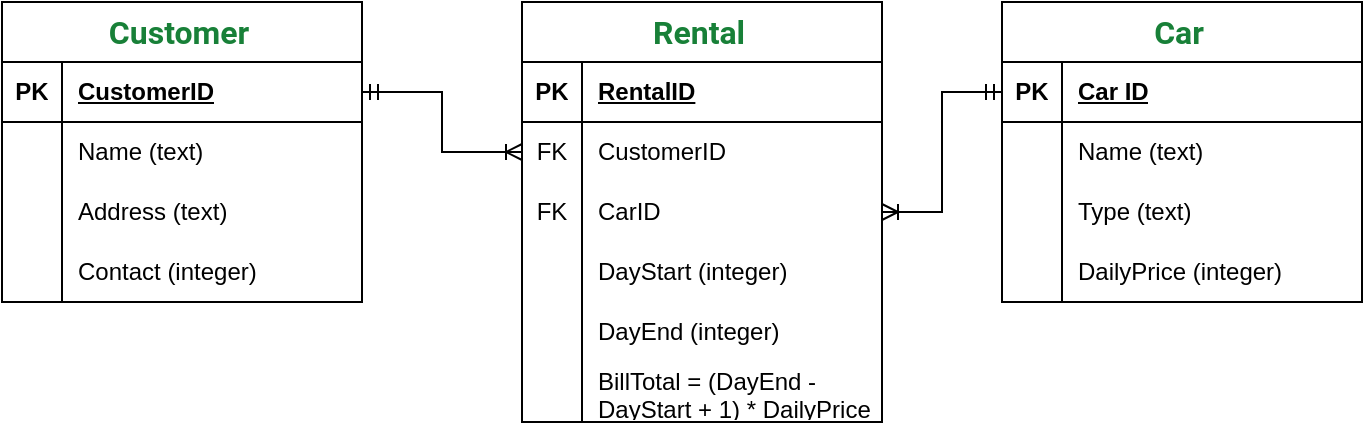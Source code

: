 <mxfile version="27.1.4">
  <diagram id="R2lEEEUBdFMjLlhIrx00" name="Page-1">
    <mxGraphModel dx="374" dy="476" grid="1" gridSize="10" guides="1" tooltips="1" connect="1" arrows="1" fold="1" page="1" pageScale="1" pageWidth="850" pageHeight="1100" math="0" shadow="0" extFonts="Permanent Marker^https://fonts.googleapis.com/css?family=Permanent+Marker">
      <root>
        <mxCell id="0" />
        <mxCell id="1" parent="0" />
        <mxCell id="LrMfDVfR69WhR_KNVoKg-1" value="&lt;span style=&quot;box-sizing: border-box; margin: 0px; padding: 0px; font-family: Roboto, sans-serif; font-size: 12pt; font-weight: 400; text-align: left; white-space-collapse: preserve; background-color: transparent; color: rgb(24, 128, 56);&quot;&gt;&lt;span style=&quot;box-sizing: border-box; margin: 0px; padding: 0px; font-variant-numeric: normal; font-variant-east-asian: normal; font-variant-alternates: normal; font-variant-position: normal; font-variant-emoji: normal; vertical-align: baseline; text-wrap-mode: wrap;&quot;&gt;&lt;span style=&quot;box-sizing: border-box; margin: 0px; padding: 0px; font-weight: bolder;&quot;&gt;Customer&lt;/span&gt;&lt;/span&gt;&lt;/span&gt;&lt;span style=&quot;box-sizing: border-box; margin: 0px; padding: 0px; font-family: Roboto, sans-serif; font-size: 12pt; font-weight: 400; text-align: left; white-space-collapse: preserve; background-color: transparent;&quot;&gt;&lt;span style=&quot;box-sizing: border-box; margin: 0px; padding: 0px; font-variant-numeric: normal; font-variant-east-asian: normal; font-variant-alternates: normal; font-variant-position: normal; font-variant-emoji: normal; vertical-align: baseline; text-wrap-mode: wrap;&quot;&gt; &lt;/span&gt;&lt;/span&gt;" style="shape=table;startSize=30;container=1;collapsible=1;childLayout=tableLayout;fixedRows=1;rowLines=0;fontStyle=1;align=center;resizeLast=1;html=1;" parent="1" vertex="1">
          <mxGeometry x="100" y="40" width="180" height="150" as="geometry" />
        </mxCell>
        <mxCell id="LrMfDVfR69WhR_KNVoKg-2" value="" style="shape=tableRow;horizontal=0;startSize=0;swimlaneHead=0;swimlaneBody=0;fillColor=none;collapsible=0;dropTarget=0;points=[[0,0.5],[1,0.5]];portConstraint=eastwest;top=0;left=0;right=0;bottom=1;" parent="LrMfDVfR69WhR_KNVoKg-1" vertex="1">
          <mxGeometry y="30" width="180" height="30" as="geometry" />
        </mxCell>
        <mxCell id="LrMfDVfR69WhR_KNVoKg-3" value="PK" style="shape=partialRectangle;connectable=0;fillColor=none;top=0;left=0;bottom=0;right=0;fontStyle=1;overflow=hidden;whiteSpace=wrap;html=1;" parent="LrMfDVfR69WhR_KNVoKg-2" vertex="1">
          <mxGeometry width="30" height="30" as="geometry">
            <mxRectangle width="30" height="30" as="alternateBounds" />
          </mxGeometry>
        </mxCell>
        <mxCell id="LrMfDVfR69WhR_KNVoKg-4" value="CustomerID" style="shape=partialRectangle;connectable=0;fillColor=none;top=0;left=0;bottom=0;right=0;align=left;spacingLeft=6;fontStyle=5;overflow=hidden;whiteSpace=wrap;html=1;" parent="LrMfDVfR69WhR_KNVoKg-2" vertex="1">
          <mxGeometry x="30" width="150" height="30" as="geometry">
            <mxRectangle width="150" height="30" as="alternateBounds" />
          </mxGeometry>
        </mxCell>
        <mxCell id="LrMfDVfR69WhR_KNVoKg-5" value="" style="shape=tableRow;horizontal=0;startSize=0;swimlaneHead=0;swimlaneBody=0;fillColor=none;collapsible=0;dropTarget=0;points=[[0,0.5],[1,0.5]];portConstraint=eastwest;top=0;left=0;right=0;bottom=0;" parent="LrMfDVfR69WhR_KNVoKg-1" vertex="1">
          <mxGeometry y="60" width="180" height="30" as="geometry" />
        </mxCell>
        <mxCell id="LrMfDVfR69WhR_KNVoKg-6" value="" style="shape=partialRectangle;connectable=0;fillColor=none;top=0;left=0;bottom=0;right=0;editable=1;overflow=hidden;whiteSpace=wrap;html=1;" parent="LrMfDVfR69WhR_KNVoKg-5" vertex="1">
          <mxGeometry width="30" height="30" as="geometry">
            <mxRectangle width="30" height="30" as="alternateBounds" />
          </mxGeometry>
        </mxCell>
        <mxCell id="LrMfDVfR69WhR_KNVoKg-7" value="Name (text)" style="shape=partialRectangle;connectable=0;fillColor=none;top=0;left=0;bottom=0;right=0;align=left;spacingLeft=6;overflow=hidden;whiteSpace=wrap;html=1;" parent="LrMfDVfR69WhR_KNVoKg-5" vertex="1">
          <mxGeometry x="30" width="150" height="30" as="geometry">
            <mxRectangle width="150" height="30" as="alternateBounds" />
          </mxGeometry>
        </mxCell>
        <mxCell id="LrMfDVfR69WhR_KNVoKg-8" value="" style="shape=tableRow;horizontal=0;startSize=0;swimlaneHead=0;swimlaneBody=0;fillColor=none;collapsible=0;dropTarget=0;points=[[0,0.5],[1,0.5]];portConstraint=eastwest;top=0;left=0;right=0;bottom=0;" parent="LrMfDVfR69WhR_KNVoKg-1" vertex="1">
          <mxGeometry y="90" width="180" height="30" as="geometry" />
        </mxCell>
        <mxCell id="LrMfDVfR69WhR_KNVoKg-9" value="" style="shape=partialRectangle;connectable=0;fillColor=none;top=0;left=0;bottom=0;right=0;editable=1;overflow=hidden;whiteSpace=wrap;html=1;" parent="LrMfDVfR69WhR_KNVoKg-8" vertex="1">
          <mxGeometry width="30" height="30" as="geometry">
            <mxRectangle width="30" height="30" as="alternateBounds" />
          </mxGeometry>
        </mxCell>
        <mxCell id="LrMfDVfR69WhR_KNVoKg-10" value="Address (text)" style="shape=partialRectangle;connectable=0;fillColor=none;top=0;left=0;bottom=0;right=0;align=left;spacingLeft=6;overflow=hidden;whiteSpace=wrap;html=1;" parent="LrMfDVfR69WhR_KNVoKg-8" vertex="1">
          <mxGeometry x="30" width="150" height="30" as="geometry">
            <mxRectangle width="150" height="30" as="alternateBounds" />
          </mxGeometry>
        </mxCell>
        <mxCell id="LrMfDVfR69WhR_KNVoKg-11" value="" style="shape=tableRow;horizontal=0;startSize=0;swimlaneHead=0;swimlaneBody=0;fillColor=none;collapsible=0;dropTarget=0;points=[[0,0.5],[1,0.5]];portConstraint=eastwest;top=0;left=0;right=0;bottom=0;" parent="LrMfDVfR69WhR_KNVoKg-1" vertex="1">
          <mxGeometry y="120" width="180" height="30" as="geometry" />
        </mxCell>
        <mxCell id="LrMfDVfR69WhR_KNVoKg-12" value="" style="shape=partialRectangle;connectable=0;fillColor=none;top=0;left=0;bottom=0;right=0;editable=1;overflow=hidden;whiteSpace=wrap;html=1;" parent="LrMfDVfR69WhR_KNVoKg-11" vertex="1">
          <mxGeometry width="30" height="30" as="geometry">
            <mxRectangle width="30" height="30" as="alternateBounds" />
          </mxGeometry>
        </mxCell>
        <mxCell id="LrMfDVfR69WhR_KNVoKg-13" value="Contact (integer)" style="shape=partialRectangle;connectable=0;fillColor=none;top=0;left=0;bottom=0;right=0;align=left;spacingLeft=6;overflow=hidden;whiteSpace=wrap;html=1;" parent="LrMfDVfR69WhR_KNVoKg-11" vertex="1">
          <mxGeometry x="30" width="150" height="30" as="geometry">
            <mxRectangle width="150" height="30" as="alternateBounds" />
          </mxGeometry>
        </mxCell>
        <mxCell id="LrMfDVfR69WhR_KNVoKg-27" value="&lt;span style=&quot;box-sizing: border-box; margin: 0px; padding: 0px; font-family: Roboto, sans-serif; font-size: 12pt; font-weight: 400; text-align: left; white-space-collapse: preserve; background-color: transparent; color: rgb(24, 128, 56);&quot;&gt;&lt;span style=&quot;box-sizing: border-box; margin: 0px; padding: 0px; font-variant-numeric: normal; font-variant-east-asian: normal; font-variant-alternates: normal; font-variant-position: normal; font-variant-emoji: normal; vertical-align: baseline; text-wrap-mode: wrap;&quot;&gt;&lt;span style=&quot;box-sizing: border-box; margin: 0px; padding: 0px; font-weight: bolder;&quot;&gt;Car&lt;/span&gt;&lt;/span&gt;&lt;/span&gt;&lt;span style=&quot;box-sizing: border-box; margin: 0px; padding: 0px; font-family: Roboto, sans-serif; font-size: 12pt; font-weight: 400; text-align: left; white-space-collapse: preserve; background-color: transparent;&quot;&gt;&lt;span style=&quot;box-sizing: border-box; margin: 0px; padding: 0px; font-variant-numeric: normal; font-variant-east-asian: normal; font-variant-alternates: normal; font-variant-position: normal; font-variant-emoji: normal; vertical-align: baseline; text-wrap-mode: wrap;&quot;&gt; &lt;/span&gt;&lt;/span&gt;" style="shape=table;startSize=30;container=1;collapsible=1;childLayout=tableLayout;fixedRows=1;rowLines=0;fontStyle=1;align=center;resizeLast=1;html=1;" parent="1" vertex="1">
          <mxGeometry x="600" y="40" width="180" height="150" as="geometry" />
        </mxCell>
        <mxCell id="LrMfDVfR69WhR_KNVoKg-28" value="" style="shape=tableRow;horizontal=0;startSize=0;swimlaneHead=0;swimlaneBody=0;fillColor=none;collapsible=0;dropTarget=0;points=[[0,0.5],[1,0.5]];portConstraint=eastwest;top=0;left=0;right=0;bottom=1;" parent="LrMfDVfR69WhR_KNVoKg-27" vertex="1">
          <mxGeometry y="30" width="180" height="30" as="geometry" />
        </mxCell>
        <mxCell id="LrMfDVfR69WhR_KNVoKg-29" value="PK" style="shape=partialRectangle;connectable=0;fillColor=none;top=0;left=0;bottom=0;right=0;fontStyle=1;overflow=hidden;whiteSpace=wrap;html=1;" parent="LrMfDVfR69WhR_KNVoKg-28" vertex="1">
          <mxGeometry width="30" height="30" as="geometry">
            <mxRectangle width="30" height="30" as="alternateBounds" />
          </mxGeometry>
        </mxCell>
        <mxCell id="LrMfDVfR69WhR_KNVoKg-30" value="Car ID" style="shape=partialRectangle;connectable=0;fillColor=none;top=0;left=0;bottom=0;right=0;align=left;spacingLeft=6;fontStyle=5;overflow=hidden;whiteSpace=wrap;html=1;" parent="LrMfDVfR69WhR_KNVoKg-28" vertex="1">
          <mxGeometry x="30" width="150" height="30" as="geometry">
            <mxRectangle width="150" height="30" as="alternateBounds" />
          </mxGeometry>
        </mxCell>
        <mxCell id="LrMfDVfR69WhR_KNVoKg-31" value="" style="shape=tableRow;horizontal=0;startSize=0;swimlaneHead=0;swimlaneBody=0;fillColor=none;collapsible=0;dropTarget=0;points=[[0,0.5],[1,0.5]];portConstraint=eastwest;top=0;left=0;right=0;bottom=0;" parent="LrMfDVfR69WhR_KNVoKg-27" vertex="1">
          <mxGeometry y="60" width="180" height="30" as="geometry" />
        </mxCell>
        <mxCell id="LrMfDVfR69WhR_KNVoKg-32" value="" style="shape=partialRectangle;connectable=0;fillColor=none;top=0;left=0;bottom=0;right=0;editable=1;overflow=hidden;whiteSpace=wrap;html=1;" parent="LrMfDVfR69WhR_KNVoKg-31" vertex="1">
          <mxGeometry width="30" height="30" as="geometry">
            <mxRectangle width="30" height="30" as="alternateBounds" />
          </mxGeometry>
        </mxCell>
        <mxCell id="LrMfDVfR69WhR_KNVoKg-33" value="Name (text)" style="shape=partialRectangle;connectable=0;fillColor=none;top=0;left=0;bottom=0;right=0;align=left;spacingLeft=6;overflow=hidden;whiteSpace=wrap;html=1;" parent="LrMfDVfR69WhR_KNVoKg-31" vertex="1">
          <mxGeometry x="30" width="150" height="30" as="geometry">
            <mxRectangle width="150" height="30" as="alternateBounds" />
          </mxGeometry>
        </mxCell>
        <mxCell id="LrMfDVfR69WhR_KNVoKg-34" value="" style="shape=tableRow;horizontal=0;startSize=0;swimlaneHead=0;swimlaneBody=0;fillColor=none;collapsible=0;dropTarget=0;points=[[0,0.5],[1,0.5]];portConstraint=eastwest;top=0;left=0;right=0;bottom=0;" parent="LrMfDVfR69WhR_KNVoKg-27" vertex="1">
          <mxGeometry y="90" width="180" height="30" as="geometry" />
        </mxCell>
        <mxCell id="LrMfDVfR69WhR_KNVoKg-35" value="" style="shape=partialRectangle;connectable=0;fillColor=none;top=0;left=0;bottom=0;right=0;editable=1;overflow=hidden;whiteSpace=wrap;html=1;" parent="LrMfDVfR69WhR_KNVoKg-34" vertex="1">
          <mxGeometry width="30" height="30" as="geometry">
            <mxRectangle width="30" height="30" as="alternateBounds" />
          </mxGeometry>
        </mxCell>
        <mxCell id="LrMfDVfR69WhR_KNVoKg-36" value="Type (text)" style="shape=partialRectangle;connectable=0;fillColor=none;top=0;left=0;bottom=0;right=0;align=left;spacingLeft=6;overflow=hidden;whiteSpace=wrap;html=1;" parent="LrMfDVfR69WhR_KNVoKg-34" vertex="1">
          <mxGeometry x="30" width="150" height="30" as="geometry">
            <mxRectangle width="150" height="30" as="alternateBounds" />
          </mxGeometry>
        </mxCell>
        <mxCell id="LrMfDVfR69WhR_KNVoKg-37" value="" style="shape=tableRow;horizontal=0;startSize=0;swimlaneHead=0;swimlaneBody=0;fillColor=none;collapsible=0;dropTarget=0;points=[[0,0.5],[1,0.5]];portConstraint=eastwest;top=0;left=0;right=0;bottom=0;" parent="LrMfDVfR69WhR_KNVoKg-27" vertex="1">
          <mxGeometry y="120" width="180" height="30" as="geometry" />
        </mxCell>
        <mxCell id="LrMfDVfR69WhR_KNVoKg-38" value="" style="shape=partialRectangle;connectable=0;fillColor=none;top=0;left=0;bottom=0;right=0;editable=1;overflow=hidden;whiteSpace=wrap;html=1;" parent="LrMfDVfR69WhR_KNVoKg-37" vertex="1">
          <mxGeometry width="30" height="30" as="geometry">
            <mxRectangle width="30" height="30" as="alternateBounds" />
          </mxGeometry>
        </mxCell>
        <mxCell id="LrMfDVfR69WhR_KNVoKg-39" value="DailyPrice (integer)" style="shape=partialRectangle;connectable=0;fillColor=none;top=0;left=0;bottom=0;right=0;align=left;spacingLeft=6;overflow=hidden;whiteSpace=wrap;html=1;" parent="LrMfDVfR69WhR_KNVoKg-37" vertex="1">
          <mxGeometry x="30" width="150" height="30" as="geometry">
            <mxRectangle width="150" height="30" as="alternateBounds" />
          </mxGeometry>
        </mxCell>
        <mxCell id="LrMfDVfR69WhR_KNVoKg-40" value="&lt;span style=&quot;box-sizing: border-box; margin: 0px; padding: 0px; font-family: Roboto, sans-serif; font-size: 12pt; font-weight: 400; text-align: left; white-space-collapse: preserve; background-color: transparent; color: rgb(24, 128, 56);&quot;&gt;&lt;span style=&quot;box-sizing: border-box; margin: 0px; padding: 0px; font-variant-numeric: normal; font-variant-east-asian: normal; font-variant-alternates: normal; font-variant-position: normal; font-variant-emoji: normal; vertical-align: baseline; text-wrap-mode: wrap;&quot;&gt;&lt;span style=&quot;box-sizing: border-box; margin: 0px; padding: 0px; font-weight: bolder;&quot;&gt;Rental&lt;/span&gt;&lt;/span&gt;&lt;/span&gt;&lt;span style=&quot;box-sizing: border-box; margin: 0px; padding: 0px; font-family: Roboto, sans-serif; font-size: 12pt; font-weight: 400; text-align: left; white-space-collapse: preserve; background-color: transparent;&quot;&gt;&lt;span style=&quot;box-sizing: border-box; margin: 0px; padding: 0px; font-variant-numeric: normal; font-variant-east-asian: normal; font-variant-alternates: normal; font-variant-position: normal; font-variant-emoji: normal; vertical-align: baseline; text-wrap-mode: wrap;&quot;&gt; &lt;/span&gt;&lt;/span&gt;" style="shape=table;startSize=30;container=1;collapsible=1;childLayout=tableLayout;fixedRows=1;rowLines=0;fontStyle=1;align=center;resizeLast=1;html=1;rotation=0;flipV=0;" parent="1" vertex="1">
          <mxGeometry x="360" y="40" width="180" height="210" as="geometry">
            <mxRectangle x="360" y="40" width="90" height="30" as="alternateBounds" />
          </mxGeometry>
        </mxCell>
        <mxCell id="LrMfDVfR69WhR_KNVoKg-41" value="" style="shape=tableRow;horizontal=0;startSize=0;swimlaneHead=0;swimlaneBody=0;fillColor=none;collapsible=0;dropTarget=0;points=[[0,0.5],[1,0.5]];portConstraint=eastwest;top=0;left=0;right=0;bottom=1;" parent="LrMfDVfR69WhR_KNVoKg-40" vertex="1">
          <mxGeometry y="30" width="180" height="30" as="geometry" />
        </mxCell>
        <mxCell id="LrMfDVfR69WhR_KNVoKg-42" value="PK" style="shape=partialRectangle;connectable=0;fillColor=none;top=0;left=0;bottom=0;right=0;fontStyle=1;overflow=hidden;whiteSpace=wrap;html=1;" parent="LrMfDVfR69WhR_KNVoKg-41" vertex="1">
          <mxGeometry width="30" height="30" as="geometry">
            <mxRectangle width="30" height="30" as="alternateBounds" />
          </mxGeometry>
        </mxCell>
        <mxCell id="LrMfDVfR69WhR_KNVoKg-43" value="RentalID" style="shape=partialRectangle;connectable=0;fillColor=none;top=0;left=0;bottom=0;right=0;align=left;spacingLeft=6;fontStyle=5;overflow=hidden;whiteSpace=wrap;html=1;" parent="LrMfDVfR69WhR_KNVoKg-41" vertex="1">
          <mxGeometry x="30" width="150" height="30" as="geometry">
            <mxRectangle width="150" height="30" as="alternateBounds" />
          </mxGeometry>
        </mxCell>
        <mxCell id="LrMfDVfR69WhR_KNVoKg-44" value="" style="shape=tableRow;horizontal=0;startSize=0;swimlaneHead=0;swimlaneBody=0;fillColor=none;collapsible=0;dropTarget=0;points=[[0,0.5],[1,0.5]];portConstraint=eastwest;top=0;left=0;right=0;bottom=0;" parent="LrMfDVfR69WhR_KNVoKg-40" vertex="1">
          <mxGeometry y="60" width="180" height="30" as="geometry" />
        </mxCell>
        <mxCell id="LrMfDVfR69WhR_KNVoKg-45" value="FK" style="shape=partialRectangle;connectable=0;fillColor=none;top=0;left=0;bottom=0;right=0;editable=1;overflow=hidden;whiteSpace=wrap;html=1;" parent="LrMfDVfR69WhR_KNVoKg-44" vertex="1">
          <mxGeometry width="30" height="30" as="geometry">
            <mxRectangle width="30" height="30" as="alternateBounds" />
          </mxGeometry>
        </mxCell>
        <mxCell id="LrMfDVfR69WhR_KNVoKg-46" value="CustomerID" style="shape=partialRectangle;connectable=0;fillColor=none;top=0;left=0;bottom=0;right=0;align=left;spacingLeft=6;overflow=hidden;whiteSpace=wrap;html=1;" parent="LrMfDVfR69WhR_KNVoKg-44" vertex="1">
          <mxGeometry x="30" width="150" height="30" as="geometry">
            <mxRectangle width="150" height="30" as="alternateBounds" />
          </mxGeometry>
        </mxCell>
        <mxCell id="LrMfDVfR69WhR_KNVoKg-47" value="" style="shape=tableRow;horizontal=0;startSize=0;swimlaneHead=0;swimlaneBody=0;fillColor=none;collapsible=0;dropTarget=0;points=[[0,0.5],[1,0.5]];portConstraint=eastwest;top=0;left=0;right=0;bottom=0;" parent="LrMfDVfR69WhR_KNVoKg-40" vertex="1">
          <mxGeometry y="90" width="180" height="30" as="geometry" />
        </mxCell>
        <mxCell id="LrMfDVfR69WhR_KNVoKg-48" value="FK" style="shape=partialRectangle;connectable=0;fillColor=none;top=0;left=0;bottom=0;right=0;editable=1;overflow=hidden;whiteSpace=wrap;html=1;" parent="LrMfDVfR69WhR_KNVoKg-47" vertex="1">
          <mxGeometry width="30" height="30" as="geometry">
            <mxRectangle width="30" height="30" as="alternateBounds" />
          </mxGeometry>
        </mxCell>
        <mxCell id="LrMfDVfR69WhR_KNVoKg-49" value="CarID" style="shape=partialRectangle;connectable=0;fillColor=none;top=0;left=0;bottom=0;right=0;align=left;spacingLeft=6;overflow=hidden;whiteSpace=wrap;html=1;" parent="LrMfDVfR69WhR_KNVoKg-47" vertex="1">
          <mxGeometry x="30" width="150" height="30" as="geometry">
            <mxRectangle width="150" height="30" as="alternateBounds" />
          </mxGeometry>
        </mxCell>
        <mxCell id="LrMfDVfR69WhR_KNVoKg-50" value="" style="shape=tableRow;horizontal=0;startSize=0;swimlaneHead=0;swimlaneBody=0;fillColor=none;collapsible=0;dropTarget=0;points=[[0,0.5],[1,0.5]];portConstraint=eastwest;top=0;left=0;right=0;bottom=0;" parent="LrMfDVfR69WhR_KNVoKg-40" vertex="1">
          <mxGeometry y="120" width="180" height="30" as="geometry" />
        </mxCell>
        <mxCell id="LrMfDVfR69WhR_KNVoKg-51" value="" style="shape=partialRectangle;connectable=0;fillColor=none;top=0;left=0;bottom=0;right=0;editable=1;overflow=hidden;whiteSpace=wrap;html=1;" parent="LrMfDVfR69WhR_KNVoKg-50" vertex="1">
          <mxGeometry width="30" height="30" as="geometry">
            <mxRectangle width="30" height="30" as="alternateBounds" />
          </mxGeometry>
        </mxCell>
        <mxCell id="LrMfDVfR69WhR_KNVoKg-52" value="DayStart (integer)&amp;nbsp;" style="shape=partialRectangle;connectable=0;fillColor=none;top=0;left=0;bottom=0;right=0;align=left;spacingLeft=6;overflow=hidden;whiteSpace=wrap;html=1;" parent="LrMfDVfR69WhR_KNVoKg-50" vertex="1">
          <mxGeometry x="30" width="150" height="30" as="geometry">
            <mxRectangle width="150" height="30" as="alternateBounds" />
          </mxGeometry>
        </mxCell>
        <mxCell id="LrMfDVfR69WhR_KNVoKg-119" style="shape=tableRow;horizontal=0;startSize=0;swimlaneHead=0;swimlaneBody=0;fillColor=none;collapsible=0;dropTarget=0;points=[[0,0.5],[1,0.5]];portConstraint=eastwest;top=0;left=0;right=0;bottom=0;" parent="LrMfDVfR69WhR_KNVoKg-40" vertex="1">
          <mxGeometry y="150" width="180" height="30" as="geometry" />
        </mxCell>
        <mxCell id="LrMfDVfR69WhR_KNVoKg-120" style="shape=partialRectangle;connectable=0;fillColor=none;top=0;left=0;bottom=0;right=0;editable=1;overflow=hidden;whiteSpace=wrap;html=1;" parent="LrMfDVfR69WhR_KNVoKg-119" vertex="1">
          <mxGeometry width="30" height="30" as="geometry">
            <mxRectangle width="30" height="30" as="alternateBounds" />
          </mxGeometry>
        </mxCell>
        <mxCell id="LrMfDVfR69WhR_KNVoKg-121" value="DayEnd&amp;nbsp;(integer)" style="shape=partialRectangle;connectable=0;fillColor=none;top=0;left=0;bottom=0;right=0;align=left;spacingLeft=6;overflow=hidden;whiteSpace=wrap;html=1;" parent="LrMfDVfR69WhR_KNVoKg-119" vertex="1">
          <mxGeometry x="30" width="150" height="30" as="geometry">
            <mxRectangle width="150" height="30" as="alternateBounds" />
          </mxGeometry>
        </mxCell>
        <mxCell id="LrMfDVfR69WhR_KNVoKg-122" style="shape=tableRow;horizontal=0;startSize=0;swimlaneHead=0;swimlaneBody=0;fillColor=none;collapsible=0;dropTarget=0;points=[[0,0.5],[1,0.5]];portConstraint=eastwest;top=0;left=0;right=0;bottom=0;" parent="LrMfDVfR69WhR_KNVoKg-40" vertex="1">
          <mxGeometry y="180" width="180" height="30" as="geometry" />
        </mxCell>
        <mxCell id="LrMfDVfR69WhR_KNVoKg-123" style="shape=partialRectangle;connectable=0;fillColor=none;top=0;left=0;bottom=0;right=0;editable=1;overflow=hidden;whiteSpace=wrap;html=1;" parent="LrMfDVfR69WhR_KNVoKg-122" vertex="1">
          <mxGeometry width="30" height="30" as="geometry">
            <mxRectangle width="30" height="30" as="alternateBounds" />
          </mxGeometry>
        </mxCell>
        <mxCell id="LrMfDVfR69WhR_KNVoKg-124" value="BillTotal = (DayEnd - DayStart + 1) * DailyPrice&lt;span style=&quot;background-color: transparent; color: light-dark(rgb(0, 0, 0), rgb(255, 255, 255));&quot;&gt;&amp;nbsp;&lt;/span&gt;" style="shape=partialRectangle;connectable=0;fillColor=none;top=0;left=0;bottom=0;right=0;align=left;spacingLeft=6;overflow=hidden;whiteSpace=wrap;html=1;" parent="LrMfDVfR69WhR_KNVoKg-122" vertex="1">
          <mxGeometry x="30" width="150" height="30" as="geometry">
            <mxRectangle width="150" height="30" as="alternateBounds" />
          </mxGeometry>
        </mxCell>
        <mxCell id="LrMfDVfR69WhR_KNVoKg-126" style="edgeStyle=orthogonalEdgeStyle;rounded=0;orthogonalLoop=1;jettySize=auto;html=1;entryX=1;entryY=0.5;entryDx=0;entryDy=0;fontFamily=Helvetica;fontSize=12;fontColor=default;endArrow=ERoneToMany;endFill=0;startArrow=ERmandOne;startFill=0;" parent="1" source="LrMfDVfR69WhR_KNVoKg-28" target="LrMfDVfR69WhR_KNVoKg-47" edge="1">
          <mxGeometry relative="1" as="geometry" />
        </mxCell>
        <mxCell id="LrMfDVfR69WhR_KNVoKg-128" style="edgeStyle=orthogonalEdgeStyle;rounded=0;orthogonalLoop=1;jettySize=auto;html=1;entryX=0;entryY=0.5;entryDx=0;entryDy=0;fontFamily=Helvetica;fontSize=12;fontColor=default;strokeColor=default;align=center;verticalAlign=middle;labelBackgroundColor=default;startArrow=ERmandOne;startFill=0;endArrow=ERoneToMany;endFill=0;" parent="1" source="LrMfDVfR69WhR_KNVoKg-2" target="LrMfDVfR69WhR_KNVoKg-44" edge="1">
          <mxGeometry relative="1" as="geometry" />
        </mxCell>
      </root>
    </mxGraphModel>
  </diagram>
</mxfile>
